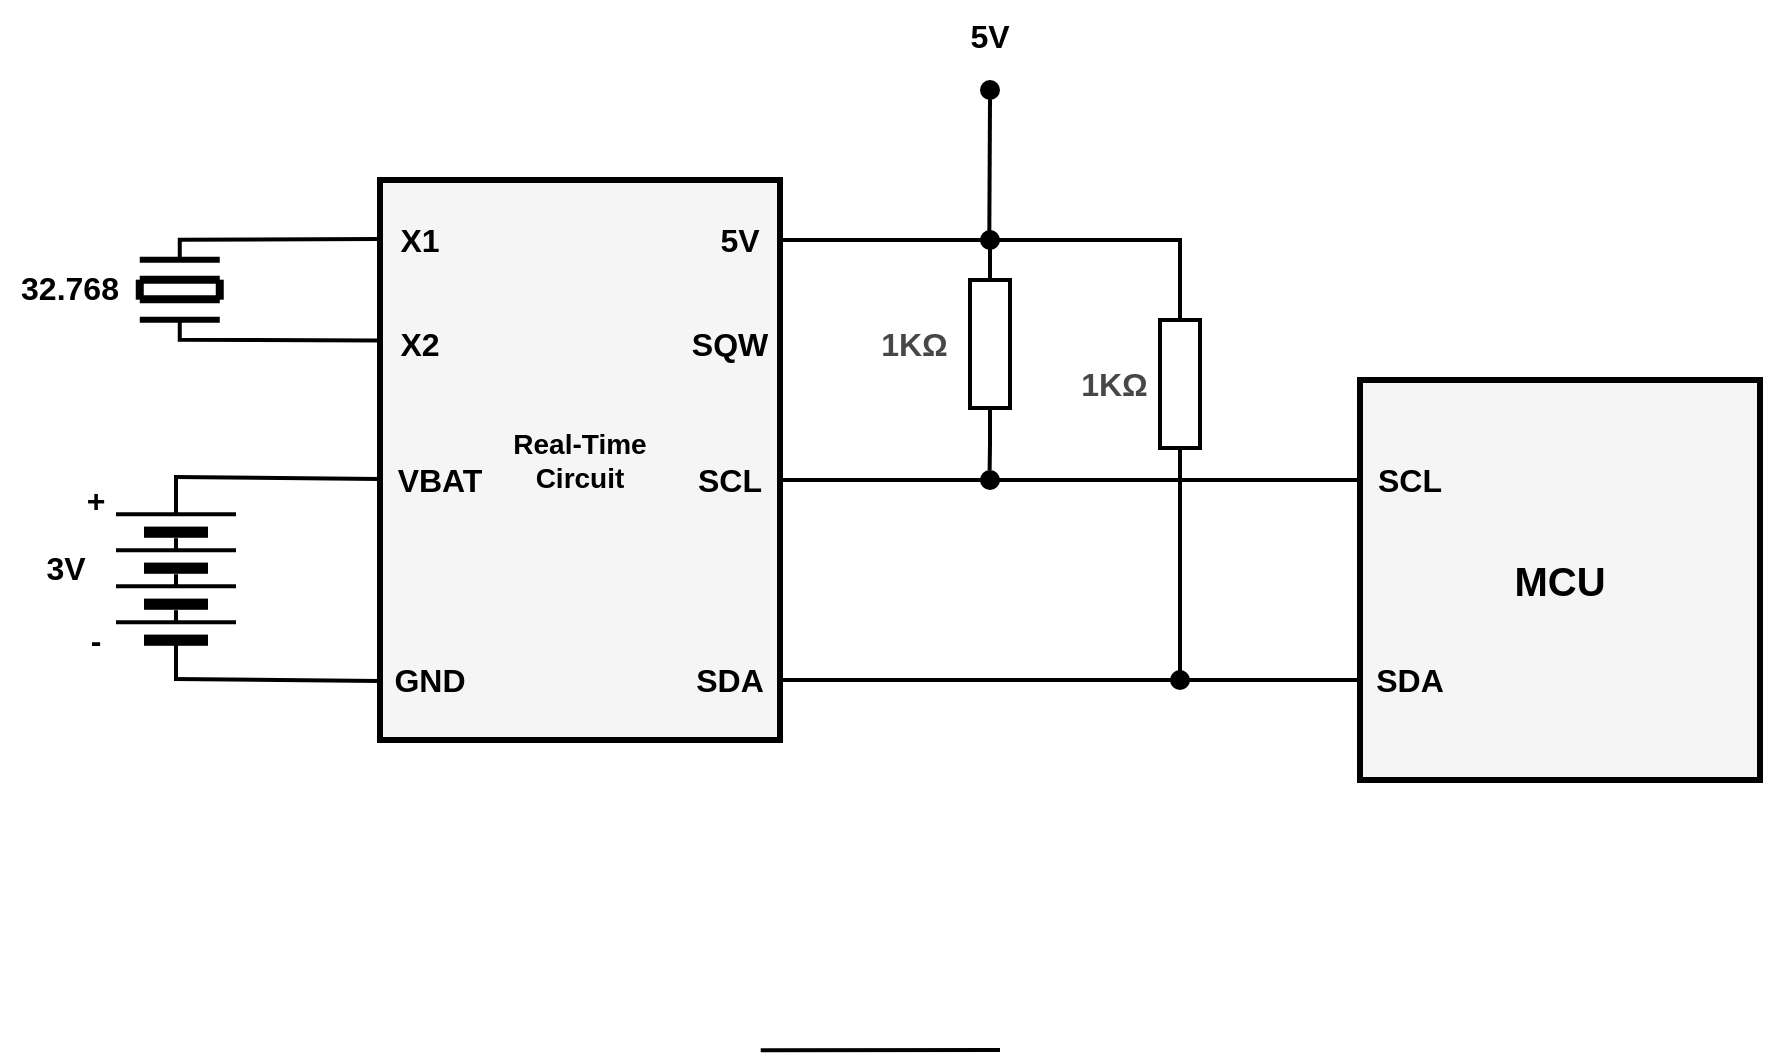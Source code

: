 <mxfile version="26.0.16">
  <diagram name="Page-1" id="q9TYpRhh7nQ3vPZi96aV">
    <mxGraphModel dx="658" dy="453" grid="1" gridSize="10" guides="1" tooltips="1" connect="1" arrows="1" fold="1" page="1" pageScale="1" pageWidth="1169" pageHeight="827" math="0" shadow="0">
      <root>
        <mxCell id="0" />
        <mxCell id="1" parent="0" />
        <mxCell id="miQy20G78XLVQYXsNdMG-1" value="" style="rounded=0;whiteSpace=wrap;html=1;strokeWidth=3;fillColor=#f5f5f5;fontColor=#333333;strokeColor=#000000;" parent="1" vertex="1">
          <mxGeometry x="320" y="220" width="200" height="280" as="geometry" />
        </mxCell>
        <mxCell id="miQy20G78XLVQYXsNdMG-2" value="" style="endArrow=none;html=1;rounded=0;strokeWidth=3;" parent="1" edge="1">
          <mxGeometry width="50" height="50" relative="1" as="geometry">
            <mxPoint x="199.88" y="259.84" as="sourcePoint" />
            <mxPoint x="239.88" y="259.84" as="targetPoint" />
          </mxGeometry>
        </mxCell>
        <mxCell id="miQy20G78XLVQYXsNdMG-3" value="" style="endArrow=none;html=1;rounded=0;strokeWidth=4;" parent="1" edge="1">
          <mxGeometry width="50" height="50" relative="1" as="geometry">
            <mxPoint x="199.88" y="269.84" as="sourcePoint" />
            <mxPoint x="239.88" y="269.84" as="targetPoint" />
          </mxGeometry>
        </mxCell>
        <mxCell id="miQy20G78XLVQYXsNdMG-4" value="" style="endArrow=none;html=1;rounded=0;strokeWidth=4;" parent="1" edge="1">
          <mxGeometry width="50" height="50" relative="1" as="geometry">
            <mxPoint x="199.88" y="279.67" as="sourcePoint" />
            <mxPoint x="239.88" y="279.67" as="targetPoint" />
          </mxGeometry>
        </mxCell>
        <mxCell id="miQy20G78XLVQYXsNdMG-5" value="" style="endArrow=none;html=1;rounded=0;strokeWidth=4;" parent="1" edge="1">
          <mxGeometry width="50" height="50" relative="1" as="geometry">
            <mxPoint x="239.88" y="279.84" as="sourcePoint" />
            <mxPoint x="239.88" y="269.84" as="targetPoint" />
          </mxGeometry>
        </mxCell>
        <mxCell id="miQy20G78XLVQYXsNdMG-6" value="" style="endArrow=none;html=1;rounded=0;strokeWidth=4;" parent="1" edge="1">
          <mxGeometry width="50" height="50" relative="1" as="geometry">
            <mxPoint x="199.88" y="279.84" as="sourcePoint" />
            <mxPoint x="199.88" y="269.84" as="targetPoint" />
          </mxGeometry>
        </mxCell>
        <mxCell id="miQy20G78XLVQYXsNdMG-7" value="" style="endArrow=none;html=1;rounded=0;strokeWidth=3;" parent="1" edge="1">
          <mxGeometry width="50" height="50" relative="1" as="geometry">
            <mxPoint x="199.88" y="289.84" as="sourcePoint" />
            <mxPoint x="239.88" y="289.84" as="targetPoint" />
          </mxGeometry>
        </mxCell>
        <mxCell id="miQy20G78XLVQYXsNdMG-8" value="" style="endArrow=none;html=1;rounded=0;strokeWidth=2;entryX=0.001;entryY=0.191;entryDx=0;entryDy=0;entryPerimeter=0;" parent="1" edge="1">
          <mxGeometry width="50" height="50" relative="1" as="geometry">
            <mxPoint x="219.88" y="259.84" as="sourcePoint" />
            <mxPoint x="320" y="249.5" as="targetPoint" />
            <Array as="points">
              <mxPoint x="219.88" y="249.84" />
            </Array>
          </mxGeometry>
        </mxCell>
        <mxCell id="miQy20G78XLVQYXsNdMG-9" value="" style="endArrow=none;html=1;rounded=0;entryX=-0.01;entryY=0.386;entryDx=0;entryDy=0;strokeWidth=2;entryPerimeter=0;" parent="1" edge="1">
          <mxGeometry width="50" height="50" relative="1" as="geometry">
            <mxPoint x="219.88" y="289.84" as="sourcePoint" />
            <mxPoint x="318.68" y="300.2" as="targetPoint" />
            <Array as="points">
              <mxPoint x="219.88" y="299.84" />
            </Array>
          </mxGeometry>
        </mxCell>
        <mxCell id="miQy20G78XLVQYXsNdMG-10" value="&lt;font style=&quot;font-size: 16px;&quot;&gt;&lt;b&gt;X1&lt;/b&gt;&lt;/font&gt;" style="text;html=1;align=center;verticalAlign=middle;whiteSpace=wrap;rounded=0;" parent="1" vertex="1">
          <mxGeometry x="320" y="240" width="40" height="20" as="geometry" />
        </mxCell>
        <mxCell id="miQy20G78XLVQYXsNdMG-11" value="&lt;font style=&quot;font-size: 16px;&quot;&gt;&lt;b&gt;X2&lt;/b&gt;&lt;/font&gt;" style="text;html=1;align=center;verticalAlign=middle;whiteSpace=wrap;rounded=0;" parent="1" vertex="1">
          <mxGeometry x="320" y="292" width="40" height="20" as="geometry" />
        </mxCell>
        <mxCell id="miQy20G78XLVQYXsNdMG-12" value="" style="pointerEvents=1;verticalLabelPosition=bottom;shadow=0;dashed=0;align=center;html=1;verticalAlign=top;shape=mxgraph.electrical.miscellaneous.batteryStack;rotation=-90;strokeWidth=2;" parent="1" vertex="1">
          <mxGeometry x="168" y="389.5" width="100" height="60" as="geometry" />
        </mxCell>
        <mxCell id="miQy20G78XLVQYXsNdMG-13" value="" style="endArrow=none;html=1;rounded=0;entryX=0;entryY=0.5;entryDx=0;entryDy=0;strokeWidth=2;" parent="1" edge="1">
          <mxGeometry width="50" height="50" relative="1" as="geometry">
            <mxPoint x="217" y="368.5" as="sourcePoint" />
            <mxPoint x="320" y="369.5" as="targetPoint" />
          </mxGeometry>
        </mxCell>
        <mxCell id="miQy20G78XLVQYXsNdMG-15" value="" style="endArrow=none;html=1;rounded=0;entryX=0;entryY=0.5;entryDx=0;entryDy=0;strokeWidth=2;" parent="1" edge="1">
          <mxGeometry width="50" height="50" relative="1" as="geometry">
            <mxPoint x="217" y="469.5" as="sourcePoint" />
            <mxPoint x="320" y="470.5" as="targetPoint" />
          </mxGeometry>
        </mxCell>
        <mxCell id="miQy20G78XLVQYXsNdMG-16" value="&lt;font style=&quot;font-size: 16px;&quot;&gt;&lt;b&gt;-&lt;/b&gt;&lt;/font&gt;" style="text;html=1;align=center;verticalAlign=middle;whiteSpace=wrap;rounded=0;" parent="1" vertex="1">
          <mxGeometry x="168" y="439.5" width="20" height="20" as="geometry" />
        </mxCell>
        <mxCell id="miQy20G78XLVQYXsNdMG-17" value="&lt;span style=&quot;font-size: 16px;&quot;&gt;&lt;b&gt;+&lt;/b&gt;&lt;/span&gt;" style="text;html=1;align=center;verticalAlign=middle;whiteSpace=wrap;rounded=0;" parent="1" vertex="1">
          <mxGeometry x="168" y="369.5" width="20" height="20" as="geometry" />
        </mxCell>
        <mxCell id="miQy20G78XLVQYXsNdMG-18" value="&lt;span style=&quot;font-size: 16px;&quot;&gt;&lt;b&gt;3V&lt;/b&gt;&lt;/span&gt;" style="text;html=1;align=center;verticalAlign=middle;whiteSpace=wrap;rounded=0;" parent="1" vertex="1">
          <mxGeometry x="138" y="395.5" width="50" height="36" as="geometry" />
        </mxCell>
        <mxCell id="miQy20G78XLVQYXsNdMG-19" value="" style="endArrow=none;html=1;rounded=0;exitX=1.003;exitY=0.885;exitDx=0;exitDy=0;exitPerimeter=0;strokeWidth=2;" parent="1" edge="1">
          <mxGeometry width="50" height="50" relative="1" as="geometry">
            <mxPoint x="510.36" y="655.1" as="sourcePoint" />
            <mxPoint x="630" y="655" as="targetPoint" />
          </mxGeometry>
        </mxCell>
        <mxCell id="miQy20G78XLVQYXsNdMG-20" value="" style="endArrow=none;html=1;rounded=0;exitX=1;exitY=0.5;exitDx=0;exitDy=0;strokeWidth=2;" parent="1" source="miQy20G78XLVQYXsNdMG-24" edge="1">
          <mxGeometry width="50" height="50" relative="1" as="geometry">
            <mxPoint x="560" y="365" as="sourcePoint" />
            <mxPoint x="640" y="370" as="targetPoint" />
          </mxGeometry>
        </mxCell>
        <mxCell id="miQy20G78XLVQYXsNdMG-21" value="&lt;font style=&quot;font-size: 16px;&quot;&gt;&lt;b&gt;VBAT&lt;/b&gt;&lt;/font&gt;" style="text;html=1;align=center;verticalAlign=middle;whiteSpace=wrap;rounded=0;" parent="1" vertex="1">
          <mxGeometry x="320" y="360" width="60" height="20" as="geometry" />
        </mxCell>
        <mxCell id="miQy20G78XLVQYXsNdMG-22" value="&lt;font style=&quot;font-size: 16px;&quot;&gt;&lt;b&gt;GND&lt;/b&gt;&lt;/font&gt;" style="text;html=1;align=center;verticalAlign=middle;whiteSpace=wrap;rounded=0;" parent="1" vertex="1">
          <mxGeometry x="320" y="460" width="50" height="20" as="geometry" />
        </mxCell>
        <mxCell id="miQy20G78XLVQYXsNdMG-23" value="&lt;font style=&quot;font-size: 16px;&quot;&gt;&lt;b&gt;SDA&lt;/b&gt;&lt;/font&gt;" style="text;html=1;align=center;verticalAlign=middle;whiteSpace=wrap;rounded=0;" parent="1" vertex="1">
          <mxGeometry x="470" y="460" width="50" height="20" as="geometry" />
        </mxCell>
        <mxCell id="miQy20G78XLVQYXsNdMG-24" value="&lt;font style=&quot;font-size: 16px;&quot;&gt;&lt;b&gt;SCL&lt;/b&gt;&lt;/font&gt;" style="text;html=1;align=center;verticalAlign=middle;whiteSpace=wrap;rounded=0;" parent="1" vertex="1">
          <mxGeometry x="470" y="360" width="50" height="20" as="geometry" />
        </mxCell>
        <mxCell id="miQy20G78XLVQYXsNdMG-25" value="" style="verticalLabelPosition=bottom;shadow=0;dashed=0;align=center;html=1;verticalAlign=top;shape=mxgraph.electrical.logic_gates.inverting_contact;strokeWidth=2;fillColor=#000000;" parent="1" vertex="1">
          <mxGeometry x="620" y="170" width="10" height="10" as="geometry" />
        </mxCell>
        <mxCell id="miQy20G78XLVQYXsNdMG-26" value="" style="endArrow=none;html=1;rounded=0;entryX=0.5;entryY=0.96;entryDx=0;entryDy=0;entryPerimeter=0;strokeWidth=2;exitX=0.467;exitY=0.067;exitDx=0;exitDy=0;exitPerimeter=0;" parent="1" source="miQy20G78XLVQYXsNdMG-43" target="miQy20G78XLVQYXsNdMG-25" edge="1">
          <mxGeometry width="50" height="50" relative="1" as="geometry">
            <mxPoint x="625" y="240" as="sourcePoint" />
            <mxPoint x="615" y="210" as="targetPoint" />
          </mxGeometry>
        </mxCell>
        <mxCell id="miQy20G78XLVQYXsNdMG-27" value="" style="pointerEvents=1;verticalLabelPosition=bottom;shadow=0;dashed=0;align=center;html=1;verticalAlign=top;shape=mxgraph.electrical.resistors.resistor_1;rotation=90;strokeWidth=2;" parent="1" vertex="1">
          <mxGeometry x="575" y="292" width="100" height="20" as="geometry" />
        </mxCell>
        <mxCell id="miQy20G78XLVQYXsNdMG-28" value="" style="verticalLabelPosition=bottom;shadow=0;dashed=0;align=center;html=1;verticalAlign=top;shape=mxgraph.electrical.logic_gates.inverting_contact;strokeWidth=2;fillColor=#000000;" parent="1" vertex="1">
          <mxGeometry x="620" y="365" width="10" height="10" as="geometry" />
        </mxCell>
        <mxCell id="miQy20G78XLVQYXsNdMG-30" value="" style="endArrow=none;html=1;rounded=0;exitX=0.482;exitY=0.011;exitDx=0;exitDy=0;exitPerimeter=0;entryX=1;entryY=0.5;entryDx=0;entryDy=0;entryPerimeter=0;strokeWidth=2;" parent="1" source="miQy20G78XLVQYXsNdMG-28" target="miQy20G78XLVQYXsNdMG-27" edge="1">
          <mxGeometry width="50" height="50" relative="1" as="geometry">
            <mxPoint x="628" y="348" as="sourcePoint" />
            <mxPoint x="678" y="298" as="targetPoint" />
          </mxGeometry>
        </mxCell>
        <mxCell id="miQy20G78XLVQYXsNdMG-31" value="" style="endArrow=none;html=1;rounded=0;exitX=1;exitY=0.5;exitDx=0;exitDy=0;strokeWidth=2;" parent="1" source="miQy20G78XLVQYXsNdMG-23" edge="1">
          <mxGeometry width="50" height="50" relative="1" as="geometry">
            <mxPoint x="560" y="460" as="sourcePoint" />
            <mxPoint x="720" y="350" as="targetPoint" />
            <Array as="points">
              <mxPoint x="720" y="470" />
            </Array>
          </mxGeometry>
        </mxCell>
        <mxCell id="miQy20G78XLVQYXsNdMG-32" value="" style="pointerEvents=1;verticalLabelPosition=bottom;shadow=0;dashed=0;align=center;html=1;verticalAlign=top;shape=mxgraph.electrical.resistors.resistor_1;rotation=90;strokeWidth=2;" parent="1" vertex="1">
          <mxGeometry x="670" y="312" width="100" height="20" as="geometry" />
        </mxCell>
        <mxCell id="miQy20G78XLVQYXsNdMG-33" value="" style="verticalLabelPosition=bottom;shadow=0;dashed=0;align=center;html=1;verticalAlign=top;shape=mxgraph.electrical.logic_gates.inverting_contact;strokeWidth=2;fillColor=#000000;" parent="1" vertex="1">
          <mxGeometry x="715" y="465" width="10" height="10" as="geometry" />
        </mxCell>
        <mxCell id="miQy20G78XLVQYXsNdMG-34" value="" style="endArrow=none;html=1;rounded=0;exitX=0.9;exitY=0.5;exitDx=0;exitDy=0;exitPerimeter=0;strokeWidth=2;" parent="1" source="miQy20G78XLVQYXsNdMG-33" edge="1">
          <mxGeometry width="50" height="50" relative="1" as="geometry">
            <mxPoint x="710" y="420" as="sourcePoint" />
            <mxPoint x="810" y="470" as="targetPoint" />
          </mxGeometry>
        </mxCell>
        <mxCell id="miQy20G78XLVQYXsNdMG-35" value="" style="endArrow=none;html=1;rounded=0;strokeWidth=2;" parent="1" edge="1">
          <mxGeometry width="50" height="50" relative="1" as="geometry">
            <mxPoint x="640" y="370" as="sourcePoint" />
            <mxPoint x="810" y="370" as="targetPoint" />
          </mxGeometry>
        </mxCell>
        <mxCell id="miQy20G78XLVQYXsNdMG-36" value="&lt;span style=&quot;font-size: 16px;&quot;&gt;&lt;b&gt;5V&lt;/b&gt;&lt;/span&gt;" style="text;html=1;align=center;verticalAlign=middle;whiteSpace=wrap;rounded=0;" parent="1" vertex="1">
          <mxGeometry x="600" y="130" width="50" height="36" as="geometry" />
        </mxCell>
        <mxCell id="miQy20G78XLVQYXsNdMG-38" value="&lt;span style=&quot;font-size: 16px;&quot;&gt;&lt;b&gt;5V&lt;/b&gt;&lt;/span&gt;" style="text;html=1;align=center;verticalAlign=middle;whiteSpace=wrap;rounded=0;" parent="1" vertex="1">
          <mxGeometry x="480" y="240" width="40" height="20" as="geometry" />
        </mxCell>
        <mxCell id="miQy20G78XLVQYXsNdMG-41" value="&lt;b style=&quot;font-size: 16px;&quot;&gt;SQW&lt;/b&gt;" style="text;html=1;align=center;verticalAlign=middle;whiteSpace=wrap;rounded=0;" parent="1" vertex="1">
          <mxGeometry x="470" y="292" width="50" height="20" as="geometry" />
        </mxCell>
        <mxCell id="miQy20G78XLVQYXsNdMG-42" value="" style="endArrow=none;html=1;rounded=0;exitX=1;exitY=0.5;exitDx=0;exitDy=0;strokeWidth=2;" parent="1" source="miQy20G78XLVQYXsNdMG-38" edge="1">
          <mxGeometry width="50" height="50" relative="1" as="geometry">
            <mxPoint x="560" y="300" as="sourcePoint" />
            <mxPoint x="630" y="250" as="targetPoint" />
          </mxGeometry>
        </mxCell>
        <mxCell id="miQy20G78XLVQYXsNdMG-44" value="" style="endArrow=none;html=1;rounded=0;entryX=0.5;entryY=0.96;entryDx=0;entryDy=0;entryPerimeter=0;strokeWidth=2;exitX=0;exitY=0.5;exitDx=0;exitDy=0;exitPerimeter=0;" parent="1" source="miQy20G78XLVQYXsNdMG-27" target="miQy20G78XLVQYXsNdMG-43" edge="1">
          <mxGeometry width="50" height="50" relative="1" as="geometry">
            <mxPoint x="625" y="252" as="sourcePoint" />
            <mxPoint x="625" y="180" as="targetPoint" />
          </mxGeometry>
        </mxCell>
        <mxCell id="miQy20G78XLVQYXsNdMG-43" value="" style="verticalLabelPosition=bottom;shadow=0;dashed=0;align=center;html=1;verticalAlign=top;shape=mxgraph.electrical.logic_gates.inverting_contact;strokeWidth=2;fillColor=#000000;" parent="1" vertex="1">
          <mxGeometry x="620" y="245" width="10" height="10" as="geometry" />
        </mxCell>
        <mxCell id="miQy20G78XLVQYXsNdMG-45" value="" style="endArrow=none;html=1;rounded=0;entryX=0;entryY=0.5;entryDx=0;entryDy=0;entryPerimeter=0;exitX=0.9;exitY=0.5;exitDx=0;exitDy=0;exitPerimeter=0;strokeWidth=2;" parent="1" source="miQy20G78XLVQYXsNdMG-43" target="miQy20G78XLVQYXsNdMG-32" edge="1">
          <mxGeometry width="50" height="50" relative="1" as="geometry">
            <mxPoint x="580" y="330" as="sourcePoint" />
            <mxPoint x="630" y="280" as="targetPoint" />
            <Array as="points">
              <mxPoint x="720" y="250" />
            </Array>
          </mxGeometry>
        </mxCell>
        <mxCell id="miQy20G78XLVQYXsNdMG-46" value="&lt;span style=&quot;color: rgb(71, 71, 71); font-family: Arial, sans-serif; text-align: start; background-color: rgb(255, 255, 255);&quot;&gt;&lt;font style=&quot;font-size: 16px;&quot;&gt;&lt;b&gt;&amp;nbsp;1KΩ&lt;/b&gt;&lt;/font&gt;&lt;/span&gt;" style="text;html=1;align=center;verticalAlign=middle;whiteSpace=wrap;rounded=0;" parent="1" vertex="1">
          <mxGeometry x="560" y="284" width="50" height="36" as="geometry" />
        </mxCell>
        <mxCell id="miQy20G78XLVQYXsNdMG-48" value="&lt;span style=&quot;color: rgb(71, 71, 71); font-family: Arial, sans-serif; text-align: start; background-color: rgb(255, 255, 255);&quot;&gt;&lt;font style=&quot;font-size: 16px;&quot;&gt;&lt;b&gt;&amp;nbsp;1KΩ&lt;/b&gt;&lt;/font&gt;&lt;/span&gt;" style="text;html=1;align=center;verticalAlign=middle;whiteSpace=wrap;rounded=0;" parent="1" vertex="1">
          <mxGeometry x="660" y="304" width="50" height="36" as="geometry" />
        </mxCell>
        <mxCell id="miQy20G78XLVQYXsNdMG-49" value="&lt;span style=&quot;font-size: 16px;&quot;&gt;&lt;b&gt;32.768&lt;/b&gt;&lt;/span&gt;" style="text;html=1;align=center;verticalAlign=middle;whiteSpace=wrap;rounded=0;" parent="1" vertex="1">
          <mxGeometry x="130" y="255.5" width="70" height="36" as="geometry" />
        </mxCell>
        <mxCell id="miQy20G78XLVQYXsNdMG-50" value="" style="rounded=0;whiteSpace=wrap;html=1;strokeWidth=3;fillColor=#f5f5f5;fontColor=#333333;strokeColor=#000000;" parent="1" vertex="1">
          <mxGeometry x="810" y="320" width="200" height="200" as="geometry" />
        </mxCell>
        <mxCell id="miQy20G78XLVQYXsNdMG-51" value="&lt;font style=&quot;font-size: 16px;&quot;&gt;&lt;b&gt;SCL&lt;/b&gt;&lt;/font&gt;" style="text;html=1;align=center;verticalAlign=middle;whiteSpace=wrap;rounded=0;" parent="1" vertex="1">
          <mxGeometry x="810" y="360" width="50" height="20" as="geometry" />
        </mxCell>
        <mxCell id="miQy20G78XLVQYXsNdMG-52" value="&lt;font style=&quot;font-size: 16px;&quot;&gt;&lt;b&gt;SDA&lt;/b&gt;&lt;/font&gt;" style="text;html=1;align=center;verticalAlign=middle;whiteSpace=wrap;rounded=0;" parent="1" vertex="1">
          <mxGeometry x="810" y="460" width="50" height="20" as="geometry" />
        </mxCell>
        <mxCell id="miQy20G78XLVQYXsNdMG-53" value="&lt;font style=&quot;font-size: 20px;&quot;&gt;&lt;b&gt;MCU&lt;/b&gt;&lt;/font&gt;" style="text;html=1;align=center;verticalAlign=middle;whiteSpace=wrap;rounded=0;" parent="1" vertex="1">
          <mxGeometry x="810" y="320" width="200" height="200" as="geometry" />
        </mxCell>
        <mxCell id="miQy20G78XLVQYXsNdMG-54" value="&lt;font style=&quot;font-size: 14px;&quot;&gt;&lt;b style=&quot;&quot;&gt;Real-Time&lt;/b&gt;&lt;/font&gt;&lt;div&gt;&lt;font style=&quot;font-size: 14px;&quot;&gt;&lt;b style=&quot;&quot;&gt;Circuit&lt;/b&gt;&lt;/font&gt;&lt;/div&gt;" style="text;html=1;align=center;verticalAlign=middle;whiteSpace=wrap;rounded=0;" parent="1" vertex="1">
          <mxGeometry x="375" y="333.75" width="90" height="52.5" as="geometry" />
        </mxCell>
      </root>
    </mxGraphModel>
  </diagram>
</mxfile>
